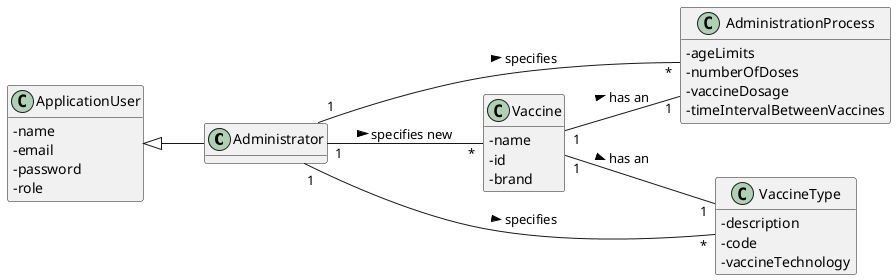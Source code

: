 @startuml

hide methods
left to right direction
skinparam classAttributeIconSize 0


class Administrator {

}

class Vaccine{
    -name
    -id
    -brand
}

class AdministrationProcess {
    -ageLimits
    -numberOfDoses
    -vaccineDosage
    -timeIntervalBetweenVaccines

}

class VaccineType{
-description
-code
-vaccineTechnology
}

class ApplicationUser {
    -name
    -email
    -password
    -role
}

Administrator "1" -- "*" Vaccine: specifies new >
Administrator "1" -- "*" AdministrationProcess: specifies  >
Administrator "1" -- "*" VaccineType: specifies  >

Vaccine "1" -- "1" AdministrationProcess: has an >
Vaccine "1" -- "1" VaccineType: has an >
ApplicationUser  <|-- Administrator



@enduml